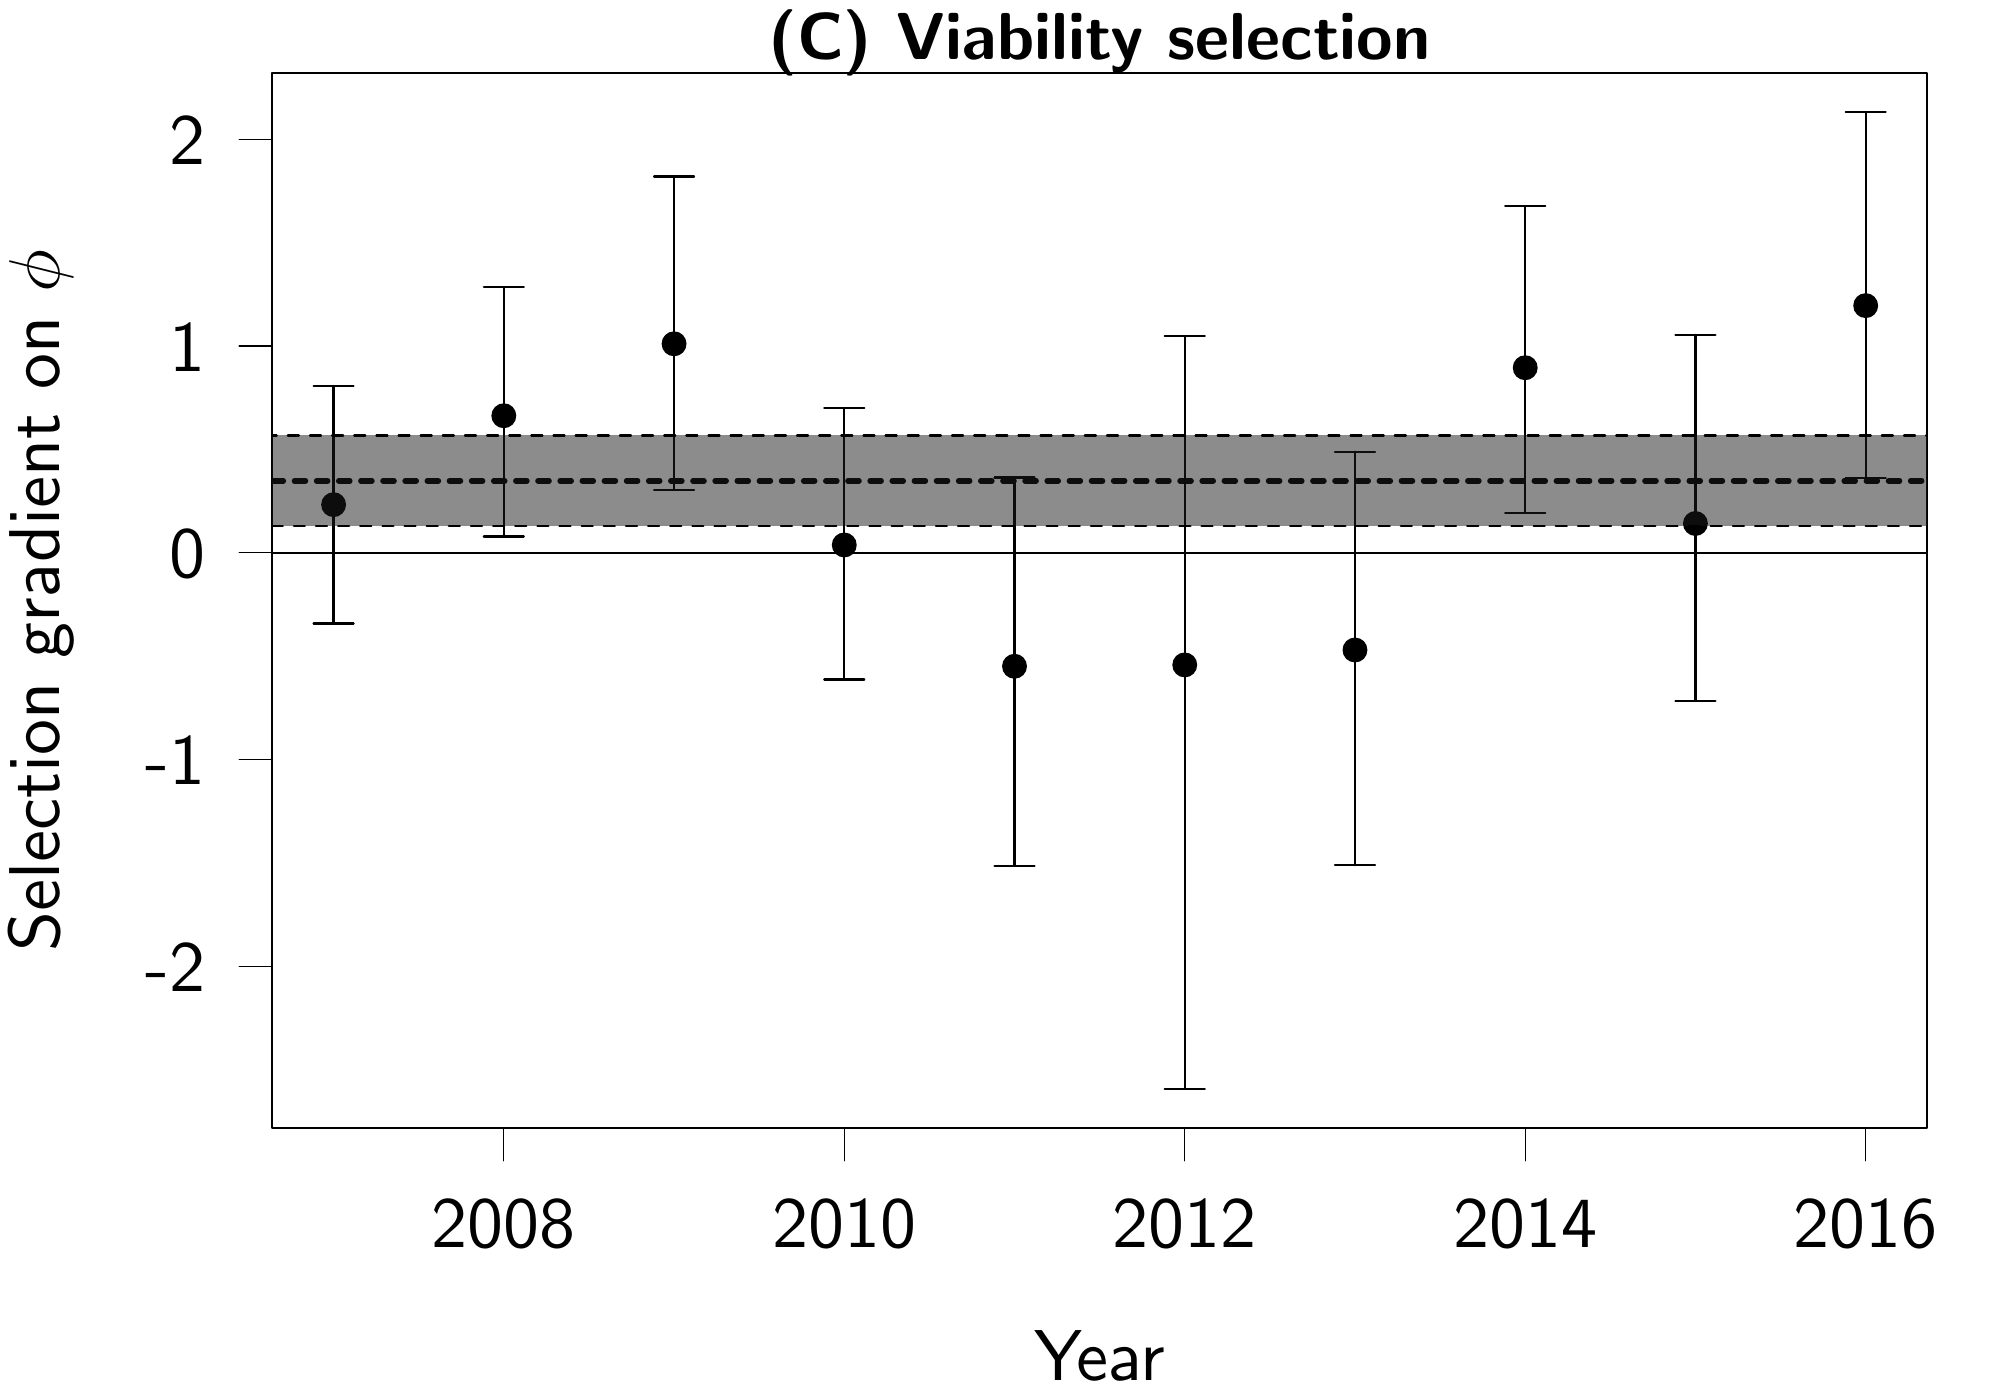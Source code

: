 % Created by tikzDevice version 0.10.1 on 2017-03-27 18:31:02
% !TEX encoding = UTF-8 Unicode
\documentclass{article}
\nonstopmode

\usepackage{tikz}

\usepackage[active,tightpage,psfixbb]{preview}

\PreviewEnvironment{pgfpicture}

\setlength\PreviewBorder{0pt}

\newcommand{\SweaveOpts}[1]{}  % do not interfere with LaTeX
\newcommand{\SweaveInput}[1]{} % because they are not real TeX commands
\newcommand{\Sexpr}[1]{}       % will only be parsed by R



\usepackage{booktabs}

\usepackage{amsmath}%
\usepackage{commath}
\usepackage{wasysym}
\renewcommand{\familydefault}{\sfdefault}



\begin{document}

\begin{tikzpicture}[x=1pt,y=1pt]
\definecolor{fillColor}{RGB}{255,255,255}
\path[use as bounding box,fill=fillColor,fill opacity=0.00] (0,0) rectangle (722.70,505.89);
\begin{scope}
\path[clip] ( 98.40, 98.40) rectangle (696.30,479.49);
\definecolor{fillColor}{RGB}{0,0,0}

\path[fill=fillColor] (120.54,323.53) circle (  4.50);

\path[fill=fillColor] (182.06,355.66) circle (  4.50);

\path[fill=fillColor] (243.57,381.65) circle (  4.50);

\path[fill=fillColor] (305.08,308.96) circle (  4.50);

\path[fill=fillColor] (366.59,265.13) circle (  4.50);

\path[fill=fillColor] (428.11,265.62) circle (  4.50);

\path[fill=fillColor] (489.62,271.01) circle (  4.50);

\path[fill=fillColor] (551.13,373.01) circle (  4.50);

\path[fill=fillColor] (612.64,316.72) circle (  4.50);

\path[fill=fillColor] (674.16,395.45) circle (  4.50);
\end{scope}
\begin{scope}
\path[clip] (  0.00,  0.00) rectangle (722.70,505.89);
\definecolor{drawColor}{RGB}{0,0,0}

\path[draw=drawColor,line width= 0.4pt,line join=round,line cap=round] (182.06, 98.40) -- (674.16, 98.40);

\path[draw=drawColor,line width= 0.4pt,line join=round,line cap=round] (182.06, 98.40) -- (182.06, 86.40);

\path[draw=drawColor,line width= 0.4pt,line join=round,line cap=round] (305.08, 98.40) -- (305.08, 86.40);

\path[draw=drawColor,line width= 0.4pt,line join=round,line cap=round] (428.11, 98.40) -- (428.11, 86.40);

\path[draw=drawColor,line width= 0.4pt,line join=round,line cap=round] (551.13, 98.40) -- (551.13, 86.40);

\path[draw=drawColor,line width= 0.4pt,line join=round,line cap=round] (674.16, 98.40) -- (674.16, 86.40);

\node[text=drawColor,anchor=base,inner sep=0pt, outer sep=0pt, scale=  2.60] at (182.06, 55.20) {2008};

\node[text=drawColor,anchor=base,inner sep=0pt, outer sep=0pt, scale=  2.60] at (305.08, 55.20) {2010};

\node[text=drawColor,anchor=base,inner sep=0pt, outer sep=0pt, scale=  2.60] at (428.11, 55.20) {2012};

\node[text=drawColor,anchor=base,inner sep=0pt, outer sep=0pt, scale=  2.60] at (551.13, 55.20) {2014};

\node[text=drawColor,anchor=base,inner sep=0pt, outer sep=0pt, scale=  2.60] at (674.16, 55.20) {2016};

\path[draw=drawColor,line width= 0.4pt,line join=round,line cap=round] ( 98.40,156.55) -- ( 98.40,455.61);

\path[draw=drawColor,line width= 0.4pt,line join=round,line cap=round] ( 98.40,156.55) -- ( 86.40,156.55);

\path[draw=drawColor,line width= 0.4pt,line join=round,line cap=round] ( 98.40,231.31) -- ( 86.40,231.31);

\path[draw=drawColor,line width= 0.4pt,line join=round,line cap=round] ( 98.40,306.08) -- ( 86.40,306.08);

\path[draw=drawColor,line width= 0.4pt,line join=round,line cap=round] ( 98.40,380.84) -- ( 86.40,380.84);

\path[draw=drawColor,line width= 0.4pt,line join=round,line cap=round] ( 98.40,455.61) -- ( 86.40,455.61);

\node[text=drawColor,anchor=base east,inner sep=0pt, outer sep=0pt, scale=  2.60] at ( 74.40,147.52) {-2};

\node[text=drawColor,anchor=base east,inner sep=0pt, outer sep=0pt, scale=  2.60] at ( 74.40,222.29) {-1};

\node[text=drawColor,anchor=base east,inner sep=0pt, outer sep=0pt, scale=  2.60] at ( 74.40,297.05) {0};

\node[text=drawColor,anchor=base east,inner sep=0pt, outer sep=0pt, scale=  2.60] at ( 74.40,371.82) {1};

\node[text=drawColor,anchor=base east,inner sep=0pt, outer sep=0pt, scale=  2.60] at ( 74.40,446.58) {2};

\path[draw=drawColor,line width= 0.8pt,line join=round,line cap=round] ( 98.40, 98.40) --
	(696.30, 98.40) --
	(696.30,479.49) --
	( 98.40,479.49) --
	( 98.40, 98.40);
\end{scope}
\begin{scope}
\path[clip] (  0.00,  0.00) rectangle (722.70,505.89);
\definecolor{drawColor}{RGB}{0,0,0}

\node[text=drawColor,anchor=base,inner sep=0pt, outer sep=0pt, scale=  2.40] at (397.35,484.36) {\bfseries \textbf{(C)} Viability selection};

\node[text=drawColor,anchor=base,inner sep=0pt, outer sep=0pt, scale=  2.60] at (397.35,  7.20) {Year};

\node[text=drawColor,rotate= 90.00,anchor=base,inner sep=0pt, outer sep=0pt, scale=  2.60] at ( 21.60,288.94) {Selection gradient on $\phi$};
\end{scope}
\begin{scope}
\path[clip] ( 98.40, 98.40) rectangle (696.30,479.49);
\definecolor{drawColor}{RGB}{0,0,0}

\path[draw=drawColor,line width= 0.8pt,line join=round,line cap=round] ( 98.40,306.08) -- (696.30,306.08);

\path[draw=drawColor,line width= 0.8pt,line join=round,line cap=round] (120.54,280.57) -- (120.54,366.38);

\path[draw=drawColor,line width= 0.8pt,line join=round,line cap=round] (113.32,280.57) --
	(120.54,280.57) --
	(127.77,280.57);

\path[draw=drawColor,line width= 0.8pt,line join=round,line cap=round] (127.77,366.38) --
	(120.54,366.38) --
	(113.32,366.38);

\path[draw=drawColor,line width= 0.8pt,line join=round,line cap=round] (182.06,312.01) -- (182.06,402.11);

\path[draw=drawColor,line width= 0.8pt,line join=round,line cap=round] (174.83,312.01) --
	(182.06,312.01) --
	(189.28,312.01);

\path[draw=drawColor,line width= 0.8pt,line join=round,line cap=round] (189.28,402.11) --
	(182.06,402.11) --
	(174.83,402.11);

\path[draw=drawColor,line width= 0.8pt,line join=round,line cap=round] (243.57,328.79) -- (243.57,442.14);

\path[draw=drawColor,line width= 0.8pt,line join=round,line cap=round] (236.34,328.79) --
	(243.57,328.79) --
	(250.80,328.79);

\path[draw=drawColor,line width= 0.8pt,line join=round,line cap=round] (250.80,442.14) --
	(243.57,442.14) --
	(236.34,442.14);

\path[draw=drawColor,line width= 0.8pt,line join=round,line cap=round] (305.08,260.34) -- (305.08,358.37);

\path[draw=drawColor,line width= 0.8pt,line join=round,line cap=round] (297.85,260.34) --
	(305.08,260.34) --
	(312.31,260.34);

\path[draw=drawColor,line width= 0.8pt,line join=round,line cap=round] (312.31,358.37) --
	(305.08,358.37) --
	(297.85,358.37);

\path[draw=drawColor,line width= 0.8pt,line join=round,line cap=round] (366.59,193.07) -- (366.59,333.34);

\path[draw=drawColor,line width= 0.8pt,line join=round,line cap=round] (359.37,193.07) --
	(366.59,193.07) --
	(373.82,193.07);

\path[draw=drawColor,line width= 0.8pt,line join=round,line cap=round] (373.82,333.34) --
	(366.59,333.34) --
	(359.37,333.34);

\path[draw=drawColor,line width= 0.8pt,line join=round,line cap=round] (428.11,112.51) -- (428.11,384.33);

\path[draw=drawColor,line width= 0.8pt,line join=round,line cap=round] (420.88,112.51) --
	(428.11,112.51) --
	(435.33,112.51);

\path[draw=drawColor,line width= 0.8pt,line join=round,line cap=round] (435.33,384.33) --
	(428.11,384.33) --
	(420.88,384.33);

\path[draw=drawColor,line width= 0.8pt,line join=round,line cap=round] (489.62,193.23) -- (489.62,342.65);

\path[draw=drawColor,line width= 0.8pt,line join=round,line cap=round] (482.39,193.23) --
	(489.62,193.23) --
	(496.85,193.23);

\path[draw=drawColor,line width= 0.8pt,line join=round,line cap=round] (496.85,342.65) --
	(489.62,342.65) --
	(482.39,342.65);

\path[draw=drawColor,line width= 0.8pt,line join=round,line cap=round] (551.13,320.59) -- (551.13,431.49);

\path[draw=drawColor,line width= 0.8pt,line join=round,line cap=round] (543.90,320.59) --
	(551.13,320.59) --
	(558.36,320.59);

\path[draw=drawColor,line width= 0.8pt,line join=round,line cap=round] (558.36,431.49) --
	(551.13,431.49) --
	(543.90,431.49);

\path[draw=drawColor,line width= 0.8pt,line join=round,line cap=round] (612.64,252.58) -- (612.64,384.88);

\path[draw=drawColor,line width= 0.8pt,line join=round,line cap=round] (605.42,252.58) --
	(612.64,252.58) --
	(619.87,252.58);

\path[draw=drawColor,line width= 0.8pt,line join=round,line cap=round] (619.87,384.88) --
	(612.64,384.88) --
	(605.42,384.88);

\path[draw=drawColor,line width= 0.8pt,line join=round,line cap=round] (674.16,333.03) -- (674.16,465.38);

\path[draw=drawColor,line width= 0.8pt,line join=round,line cap=round] (666.93,333.03) --
	(674.16,333.03) --
	(681.38,333.03);

\path[draw=drawColor,line width= 0.8pt,line join=round,line cap=round] (681.38,465.38) --
	(674.16,465.38) --
	(666.93,465.38);

\path[draw=drawColor,line width= 2.0pt,dash pattern=on 4pt off 4pt ,line join=round,line cap=round] ( 98.40,332.14) -- (696.30,332.14);
\definecolor{fillColor}{RGB}{26,26,26}

\path[draw=drawColor,line width= 0.8pt,dash pattern=on 4pt off 4pt ,line join=round,line cap=round,fill=fillColor,fill opacity=0.50] (  0.00,348.53) --
	(722.70,348.53) --
	(722.70,315.76) --
	(  0.00,315.76) --
	cycle;
\end{scope}
\end{tikzpicture}

\end{document}

